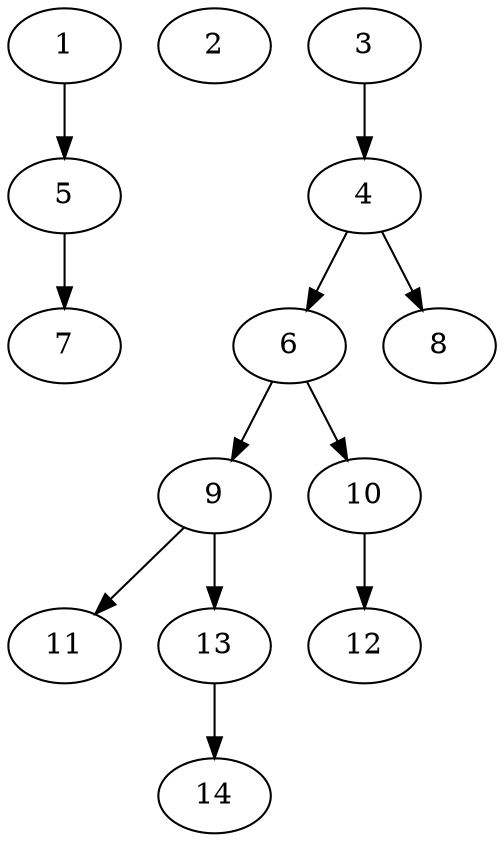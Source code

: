 // DAG (tier=1-easy, mode=compute, n=14, ccr=0.269, fat=0.495, density=0.264, regular=0.656, jump=0.076, mindata=262144, maxdata=2097152)
// DAG automatically generated by daggen at Sun Aug 24 16:33:32 2025
// /home/ermia/Project/Environments/daggen/bin/daggen --dot --ccr 0.269 --fat 0.495 --regular 0.656 --density 0.264 --jump 0.076 --mindata 262144 --maxdata 2097152 -n 14 
digraph G {
  1 [size="18751157974824312", alpha="0.14", expect_size="9375578987412156"]
  1 -> 5 [size ="33992057290752"]
  2 [size="1667345294020313088", alpha="0.05", expect_size="833672647010156544"]
  3 [size="48981152537151776", alpha="0.13", expect_size="24490576268575888"]
  3 -> 4 [size ="31085035520000"]
  4 [size="1268672389789742", alpha="0.18", expect_size="634336194894871"]
  4 -> 6 [size ="1437773856768"]
  4 -> 8 [size ="1437773856768"]
  5 [size="2430491173194825728", alpha="0.16", expect_size="1215245586597412864"]
  5 -> 7 [size ="14461700145152"]
  6 [size="8667476163490217984", alpha="0.02", expect_size="4333738081745108992"]
  6 -> 9 [size ="33756060581888"]
  6 -> 10 [size ="33756060581888"]
  7 [size="708224753599492", alpha="0.09", expect_size="354112376799746"]
  8 [size="1242990379008000000", alpha="0.08", expect_size="621495189504000000"]
  9 [size="290812260308221952", alpha="0.14", expect_size="145406130154110976"]
  9 -> 11 [size ="3511546806272"]
  9 -> 13 [size ="3511546806272"]
  10 [size="121740744925904896", alpha="0.01", expect_size="60870372462952448"]
  10 -> 12 [size ="1965081755648"]
  11 [size="22231363894514492", alpha="0.13", expect_size="11115681947257246"]
  12 [size="71300383434448584", alpha="0.10", expect_size="35650191717224292"]
  13 [size="911905440873316352", alpha="0.07", expect_size="455952720436658176"]
  13 -> 14 [size ="7522979151872"]
  14 [size="585336257878227", alpha="0.06", expect_size="292668128939113"]
}